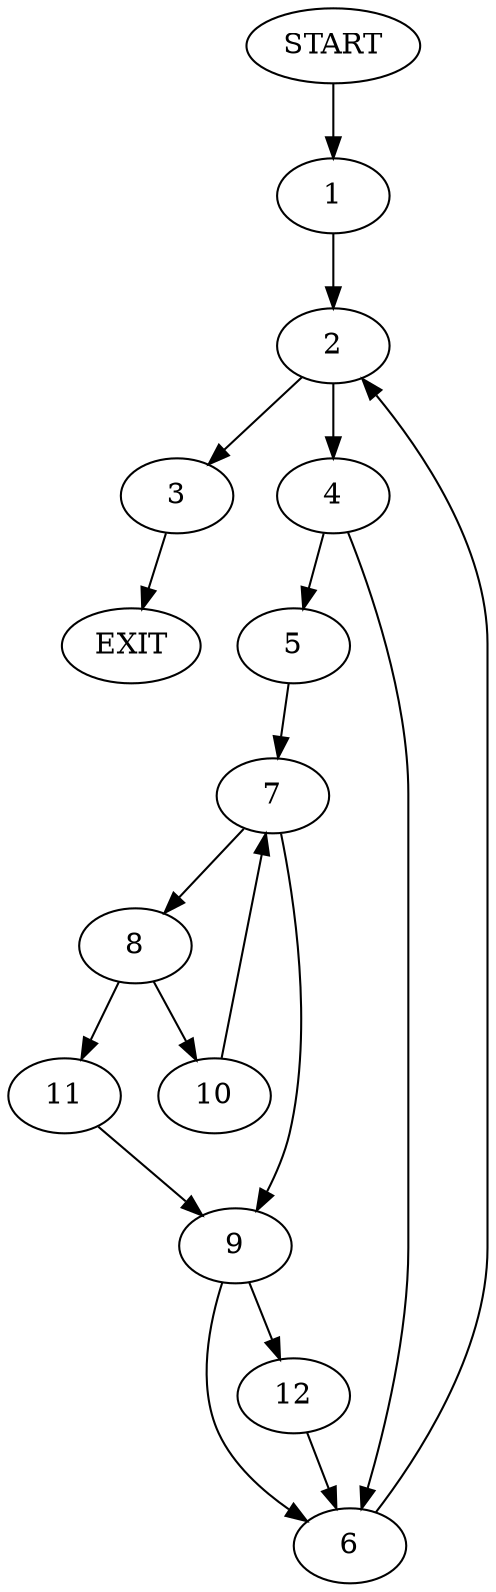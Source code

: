 digraph {
0 [label="START"]
13 [label="EXIT"]
0 -> 1
1 -> 2
2 -> 3
2 -> 4
4 -> 5
4 -> 6
3 -> 13
6 -> 2
5 -> 7
7 -> 8
7 -> 9
8 -> 10
8 -> 11
9 -> 12
9 -> 6
11 -> 9
10 -> 7
12 -> 6
}
